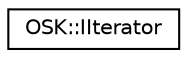 digraph "Representación gráfica de la clase"
{
 // LATEX_PDF_SIZE
  edge [fontname="Helvetica",fontsize="10",labelfontname="Helvetica",labelfontsize="10"];
  node [fontname="Helvetica",fontsize="10",shape=record];
  rankdir="LR";
  Node0 [label="OSK::IIterator",height=0.2,width=0.4,color="black", fillcolor="white", style="filled",URL="$class_o_s_k_1_1_i_iterator.html",tooltip=" "];
}
